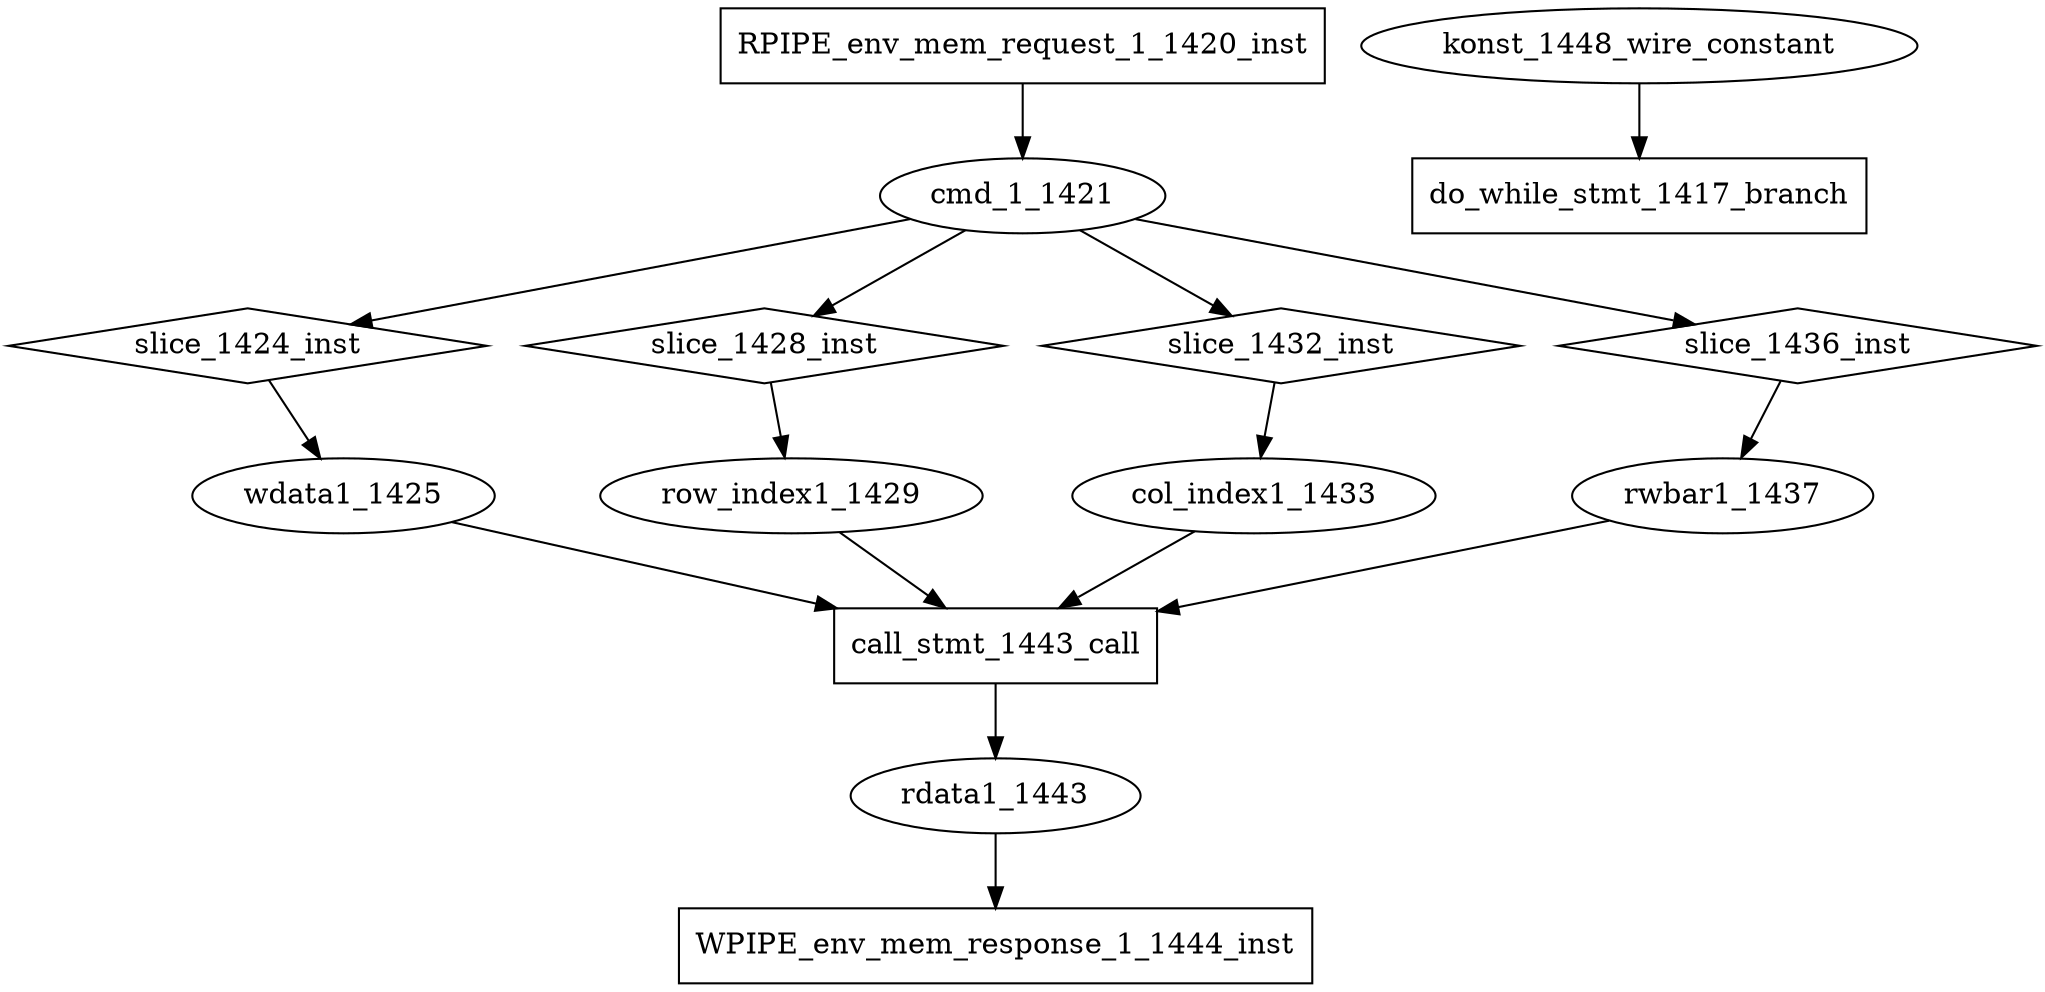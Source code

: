 digraph data_path {
  cmd_1_1421 [shape=ellipse];
  col_index1_1433 [shape=ellipse];
  konst_1448_wire_constant [shape=ellipse];
  rdata1_1443 [shape=ellipse];
  row_index1_1429 [shape=ellipse];
  rwbar1_1437 [shape=ellipse];
  wdata1_1425 [shape=ellipse];
  RPIPE_env_mem_request_1_1420_inst [shape=rectangle];
RPIPE_env_mem_request_1_1420_inst -> cmd_1_1421;
  WPIPE_env_mem_response_1_1444_inst [shape=rectangle];
rdata1_1443  -> WPIPE_env_mem_response_1_1444_inst;
  call_stmt_1443_call [shape=rectangle];
rwbar1_1437  -> call_stmt_1443_call;
row_index1_1429  -> call_stmt_1443_call;
col_index1_1433  -> call_stmt_1443_call;
wdata1_1425  -> call_stmt_1443_call;
call_stmt_1443_call -> rdata1_1443;
  do_while_stmt_1417_branch [shape=rectangle];
konst_1448_wire_constant  -> do_while_stmt_1417_branch;
  slice_1424_inst [shape=diamond];
cmd_1_1421  -> slice_1424_inst;
slice_1424_inst -> wdata1_1425;
  slice_1428_inst [shape=diamond];
cmd_1_1421  -> slice_1428_inst;
slice_1428_inst -> row_index1_1429;
  slice_1432_inst [shape=diamond];
cmd_1_1421  -> slice_1432_inst;
slice_1432_inst -> col_index1_1433;
  slice_1436_inst [shape=diamond];
cmd_1_1421  -> slice_1436_inst;
slice_1436_inst -> rwbar1_1437;
}

